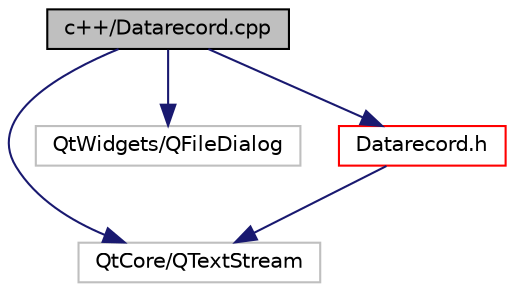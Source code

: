 digraph "c++/Datarecord.cpp"
{
 // LATEX_PDF_SIZE
  bgcolor="transparent";
  edge [fontname="Helvetica",fontsize="10",labelfontname="Helvetica",labelfontsize="10"];
  node [fontname="Helvetica",fontsize="10",shape=record];
  Node1 [label="c++/Datarecord.cpp",height=0.2,width=0.4,color="black", fillcolor="grey75", style="filled", fontcolor="black",tooltip="The implementation of the Datarecord class."];
  Node1 -> Node2 [color="midnightblue",fontsize="10",style="solid",fontname="Helvetica"];
  Node2 [label="QtCore/QTextStream",height=0.2,width=0.4,color="grey75",tooltip=" "];
  Node1 -> Node3 [color="midnightblue",fontsize="10",style="solid",fontname="Helvetica"];
  Node3 [label="QtWidgets/QFileDialog",height=0.2,width=0.4,color="grey75",tooltip=" "];
  Node1 -> Node4 [color="midnightblue",fontsize="10",style="solid",fontname="Helvetica"];
  Node4 [label="Datarecord.h",height=0.2,width=0.4,color="red",URL="$_datarecord_8h.html",tooltip="The header file of the Datarecord class."];
  Node4 -> Node2 [color="midnightblue",fontsize="10",style="solid",fontname="Helvetica"];
}
